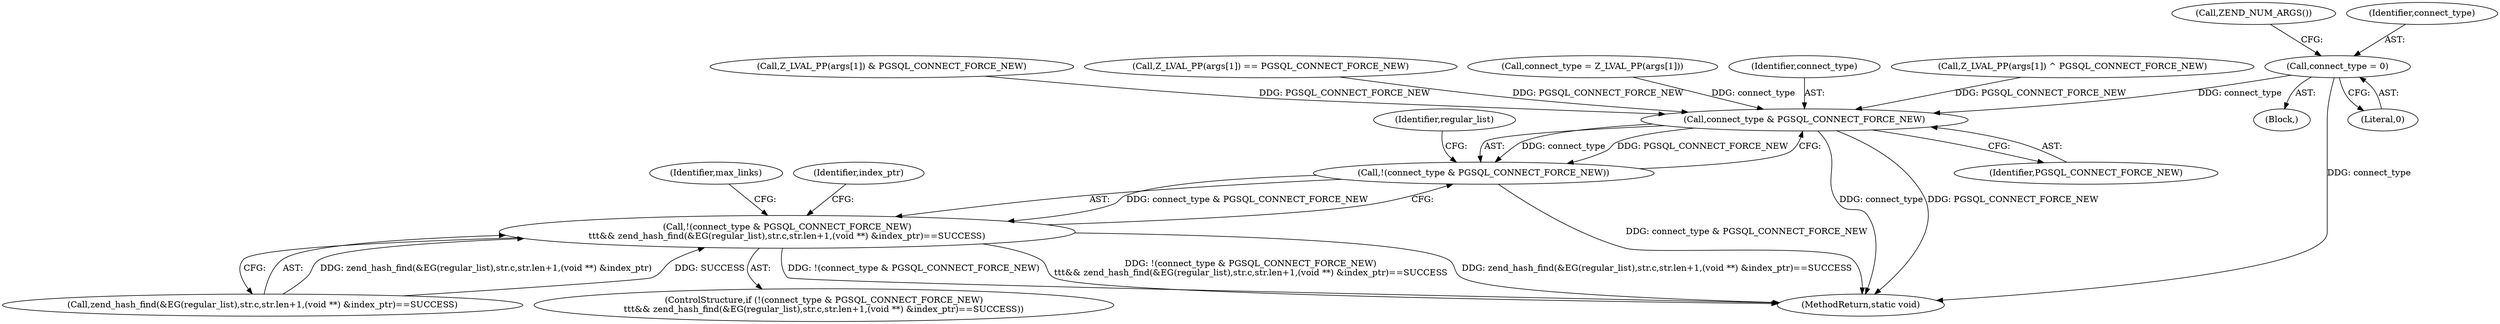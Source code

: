 digraph "0_php_4435b9142ff9813845d5c97ab29a5d637bedb257_5@API" {
"1000329" [label="(Call,connect_type = 0)"];
"1000761" [label="(Call,connect_type & PGSQL_CONNECT_FORCE_NEW)"];
"1000760" [label="(Call,!(connect_type & PGSQL_CONNECT_FORCE_NEW))"];
"1000759" [label="(Call,!(connect_type & PGSQL_CONNECT_FORCE_NEW)\n\t\t\t&& zend_hash_find(&EG(regular_list),str.c,str.len+1,(void **) &index_ptr)==SUCCESS)"];
"1000336" [label="(Call,ZEND_NUM_ARGS())"];
"1000297" [label="(Block,)"];
"1000760" [label="(Call,!(connect_type & PGSQL_CONNECT_FORCE_NEW))"];
"1000390" [label="(Call,Z_LVAL_PP(args[1]) & PGSQL_CONNECT_FORCE_NEW)"];
"1000764" [label="(Call,zend_hash_find(&EG(regular_list),str.c,str.len+1,(void **) &index_ptr)==SUCCESS)"];
"1000846" [label="(Identifier,max_links)"];
"1000380" [label="(Call,Z_LVAL_PP(args[1]) == PGSQL_CONNECT_FORCE_NEW)"];
"1000789" [label="(Identifier,index_ptr)"];
"1000962" [label="(MethodReturn,static void)"];
"1000759" [label="(Call,!(connect_type & PGSQL_CONNECT_FORCE_NEW)\n\t\t\t&& zend_hash_find(&EG(regular_list),str.c,str.len+1,(void **) &index_ptr)==SUCCESS)"];
"1000768" [label="(Identifier,regular_list)"];
"1000761" [label="(Call,connect_type & PGSQL_CONNECT_FORCE_NEW)"];
"1000330" [label="(Identifier,connect_type)"];
"1000763" [label="(Identifier,PGSQL_CONNECT_FORCE_NEW)"];
"1000455" [label="(Call,connect_type = Z_LVAL_PP(args[1]))"];
"1000758" [label="(ControlStructure,if (!(connect_type & PGSQL_CONNECT_FORCE_NEW)\n\t\t\t&& zend_hash_find(&EG(regular_list),str.c,str.len+1,(void **) &index_ptr)==SUCCESS))"];
"1000329" [label="(Call,connect_type = 0)"];
"1000331" [label="(Literal,0)"];
"1000762" [label="(Identifier,connect_type)"];
"1000400" [label="(Call,Z_LVAL_PP(args[1]) ^ PGSQL_CONNECT_FORCE_NEW)"];
"1000329" -> "1000297"  [label="AST: "];
"1000329" -> "1000331"  [label="CFG: "];
"1000330" -> "1000329"  [label="AST: "];
"1000331" -> "1000329"  [label="AST: "];
"1000336" -> "1000329"  [label="CFG: "];
"1000329" -> "1000962"  [label="DDG: connect_type"];
"1000329" -> "1000761"  [label="DDG: connect_type"];
"1000761" -> "1000760"  [label="AST: "];
"1000761" -> "1000763"  [label="CFG: "];
"1000762" -> "1000761"  [label="AST: "];
"1000763" -> "1000761"  [label="AST: "];
"1000760" -> "1000761"  [label="CFG: "];
"1000761" -> "1000962"  [label="DDG: connect_type"];
"1000761" -> "1000962"  [label="DDG: PGSQL_CONNECT_FORCE_NEW"];
"1000761" -> "1000760"  [label="DDG: connect_type"];
"1000761" -> "1000760"  [label="DDG: PGSQL_CONNECT_FORCE_NEW"];
"1000455" -> "1000761"  [label="DDG: connect_type"];
"1000400" -> "1000761"  [label="DDG: PGSQL_CONNECT_FORCE_NEW"];
"1000380" -> "1000761"  [label="DDG: PGSQL_CONNECT_FORCE_NEW"];
"1000390" -> "1000761"  [label="DDG: PGSQL_CONNECT_FORCE_NEW"];
"1000760" -> "1000759"  [label="AST: "];
"1000768" -> "1000760"  [label="CFG: "];
"1000759" -> "1000760"  [label="CFG: "];
"1000760" -> "1000962"  [label="DDG: connect_type & PGSQL_CONNECT_FORCE_NEW"];
"1000760" -> "1000759"  [label="DDG: connect_type & PGSQL_CONNECT_FORCE_NEW"];
"1000759" -> "1000758"  [label="AST: "];
"1000759" -> "1000764"  [label="CFG: "];
"1000764" -> "1000759"  [label="AST: "];
"1000789" -> "1000759"  [label="CFG: "];
"1000846" -> "1000759"  [label="CFG: "];
"1000759" -> "1000962"  [label="DDG: !(connect_type & PGSQL_CONNECT_FORCE_NEW)"];
"1000759" -> "1000962"  [label="DDG: !(connect_type & PGSQL_CONNECT_FORCE_NEW)\n\t\t\t&& zend_hash_find(&EG(regular_list),str.c,str.len+1,(void **) &index_ptr)==SUCCESS"];
"1000759" -> "1000962"  [label="DDG: zend_hash_find(&EG(regular_list),str.c,str.len+1,(void **) &index_ptr)==SUCCESS"];
"1000764" -> "1000759"  [label="DDG: zend_hash_find(&EG(regular_list),str.c,str.len+1,(void **) &index_ptr)"];
"1000764" -> "1000759"  [label="DDG: SUCCESS"];
}
